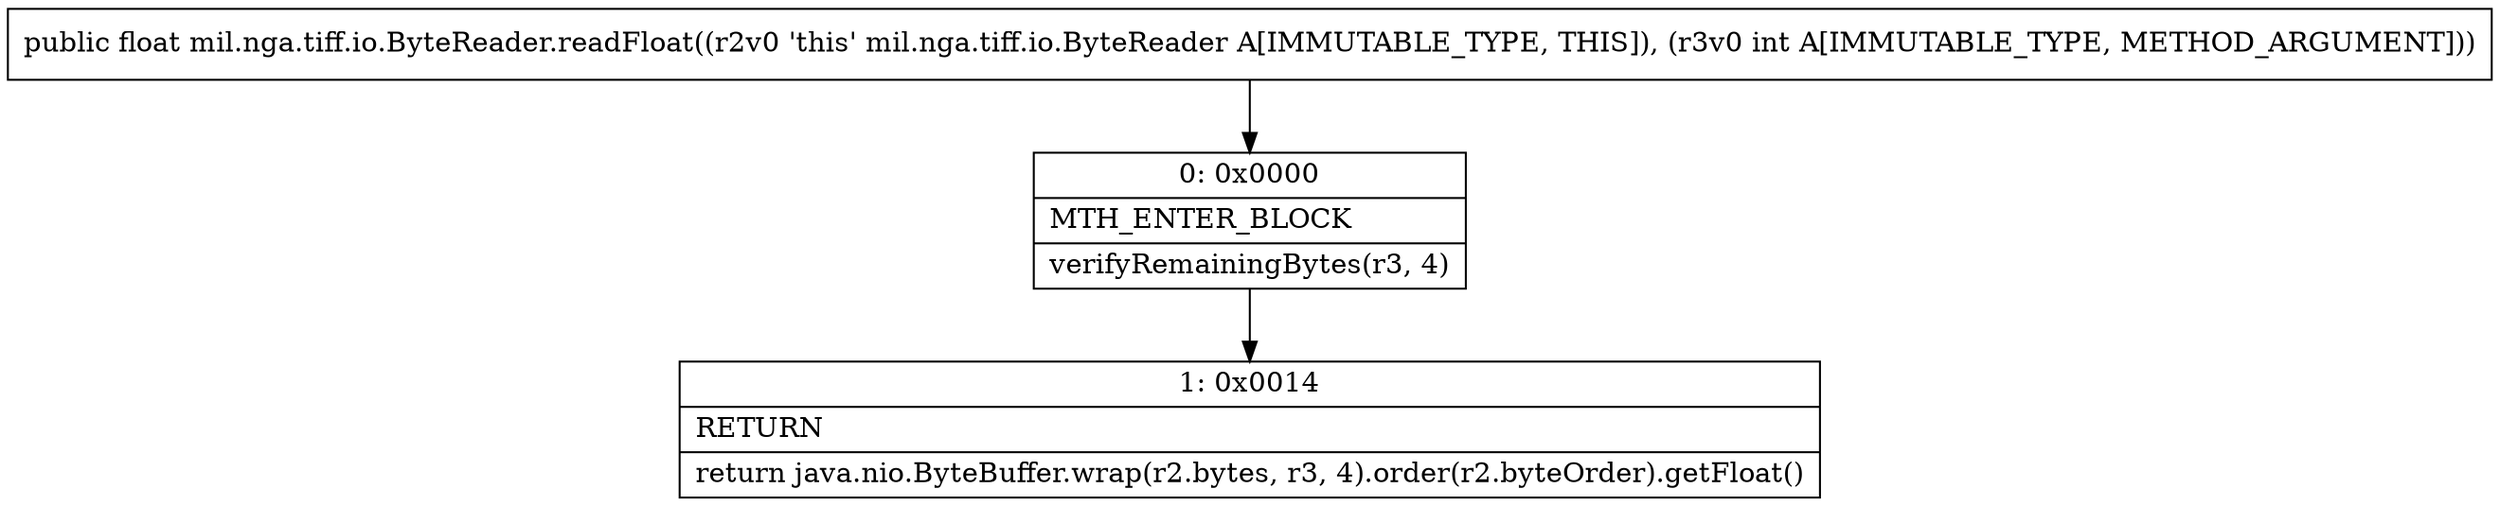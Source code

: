 digraph "CFG formil.nga.tiff.io.ByteReader.readFloat(I)F" {
Node_0 [shape=record,label="{0\:\ 0x0000|MTH_ENTER_BLOCK\l|verifyRemainingBytes(r3, 4)\l}"];
Node_1 [shape=record,label="{1\:\ 0x0014|RETURN\l|return java.nio.ByteBuffer.wrap(r2.bytes, r3, 4).order(r2.byteOrder).getFloat()\l}"];
MethodNode[shape=record,label="{public float mil.nga.tiff.io.ByteReader.readFloat((r2v0 'this' mil.nga.tiff.io.ByteReader A[IMMUTABLE_TYPE, THIS]), (r3v0 int A[IMMUTABLE_TYPE, METHOD_ARGUMENT])) }"];
MethodNode -> Node_0;
Node_0 -> Node_1;
}

